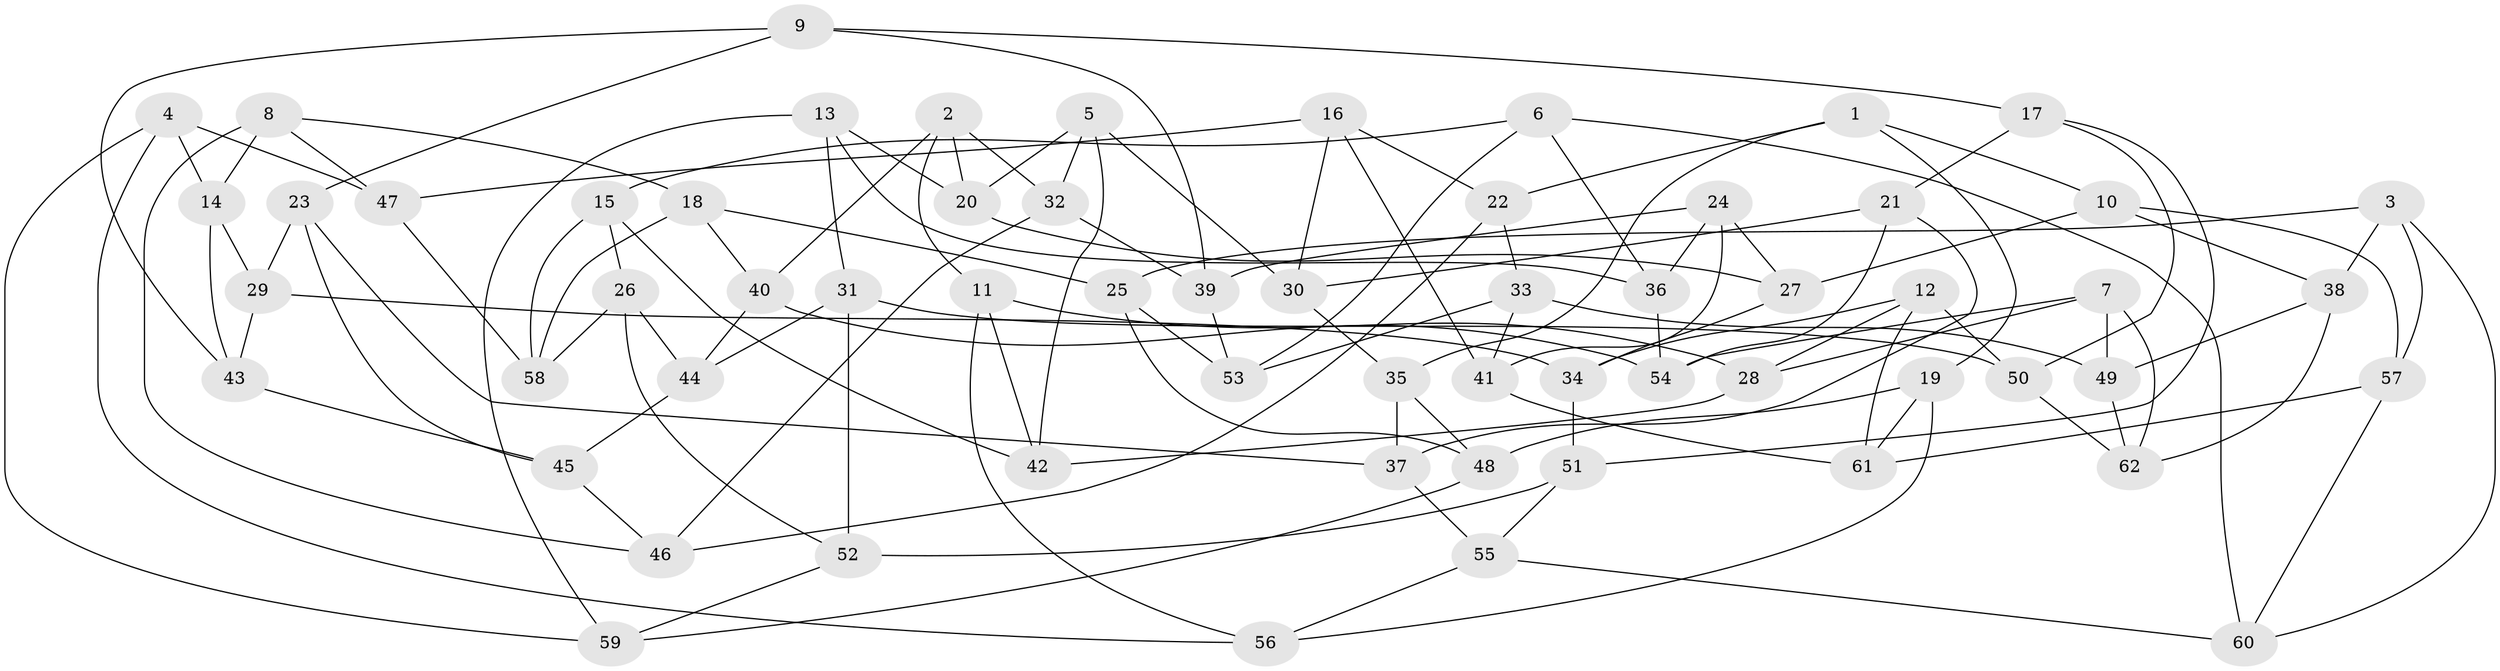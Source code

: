 // coarse degree distribution, {9: 0.023255813953488372, 4: 0.627906976744186, 2: 0.023255813953488372, 7: 0.023255813953488372, 6: 0.11627906976744186, 8: 0.046511627906976744, 5: 0.09302325581395349, 3: 0.046511627906976744}
// Generated by graph-tools (version 1.1) at 2025/20/03/04/25 18:20:36]
// undirected, 62 vertices, 124 edges
graph export_dot {
graph [start="1"]
  node [color=gray90,style=filled];
  1;
  2;
  3;
  4;
  5;
  6;
  7;
  8;
  9;
  10;
  11;
  12;
  13;
  14;
  15;
  16;
  17;
  18;
  19;
  20;
  21;
  22;
  23;
  24;
  25;
  26;
  27;
  28;
  29;
  30;
  31;
  32;
  33;
  34;
  35;
  36;
  37;
  38;
  39;
  40;
  41;
  42;
  43;
  44;
  45;
  46;
  47;
  48;
  49;
  50;
  51;
  52;
  53;
  54;
  55;
  56;
  57;
  58;
  59;
  60;
  61;
  62;
  1 -- 19;
  1 -- 35;
  1 -- 10;
  1 -- 22;
  2 -- 20;
  2 -- 40;
  2 -- 11;
  2 -- 32;
  3 -- 38;
  3 -- 60;
  3 -- 25;
  3 -- 57;
  4 -- 56;
  4 -- 59;
  4 -- 14;
  4 -- 47;
  5 -- 20;
  5 -- 30;
  5 -- 42;
  5 -- 32;
  6 -- 60;
  6 -- 53;
  6 -- 36;
  6 -- 15;
  7 -- 62;
  7 -- 49;
  7 -- 54;
  7 -- 28;
  8 -- 46;
  8 -- 18;
  8 -- 14;
  8 -- 47;
  9 -- 43;
  9 -- 39;
  9 -- 17;
  9 -- 23;
  10 -- 38;
  10 -- 27;
  10 -- 57;
  11 -- 42;
  11 -- 28;
  11 -- 56;
  12 -- 28;
  12 -- 50;
  12 -- 34;
  12 -- 61;
  13 -- 31;
  13 -- 36;
  13 -- 20;
  13 -- 59;
  14 -- 29;
  14 -- 43;
  15 -- 42;
  15 -- 26;
  15 -- 58;
  16 -- 30;
  16 -- 22;
  16 -- 41;
  16 -- 47;
  17 -- 21;
  17 -- 50;
  17 -- 51;
  18 -- 40;
  18 -- 58;
  18 -- 25;
  19 -- 61;
  19 -- 56;
  19 -- 48;
  20 -- 27;
  21 -- 37;
  21 -- 30;
  21 -- 54;
  22 -- 46;
  22 -- 33;
  23 -- 37;
  23 -- 45;
  23 -- 29;
  24 -- 27;
  24 -- 39;
  24 -- 41;
  24 -- 36;
  25 -- 53;
  25 -- 48;
  26 -- 52;
  26 -- 58;
  26 -- 44;
  27 -- 34;
  28 -- 42;
  29 -- 43;
  29 -- 34;
  30 -- 35;
  31 -- 44;
  31 -- 50;
  31 -- 52;
  32 -- 46;
  32 -- 39;
  33 -- 53;
  33 -- 49;
  33 -- 41;
  34 -- 51;
  35 -- 48;
  35 -- 37;
  36 -- 54;
  37 -- 55;
  38 -- 49;
  38 -- 62;
  39 -- 53;
  40 -- 54;
  40 -- 44;
  41 -- 61;
  43 -- 45;
  44 -- 45;
  45 -- 46;
  47 -- 58;
  48 -- 59;
  49 -- 62;
  50 -- 62;
  51 -- 55;
  51 -- 52;
  52 -- 59;
  55 -- 60;
  55 -- 56;
  57 -- 61;
  57 -- 60;
}
